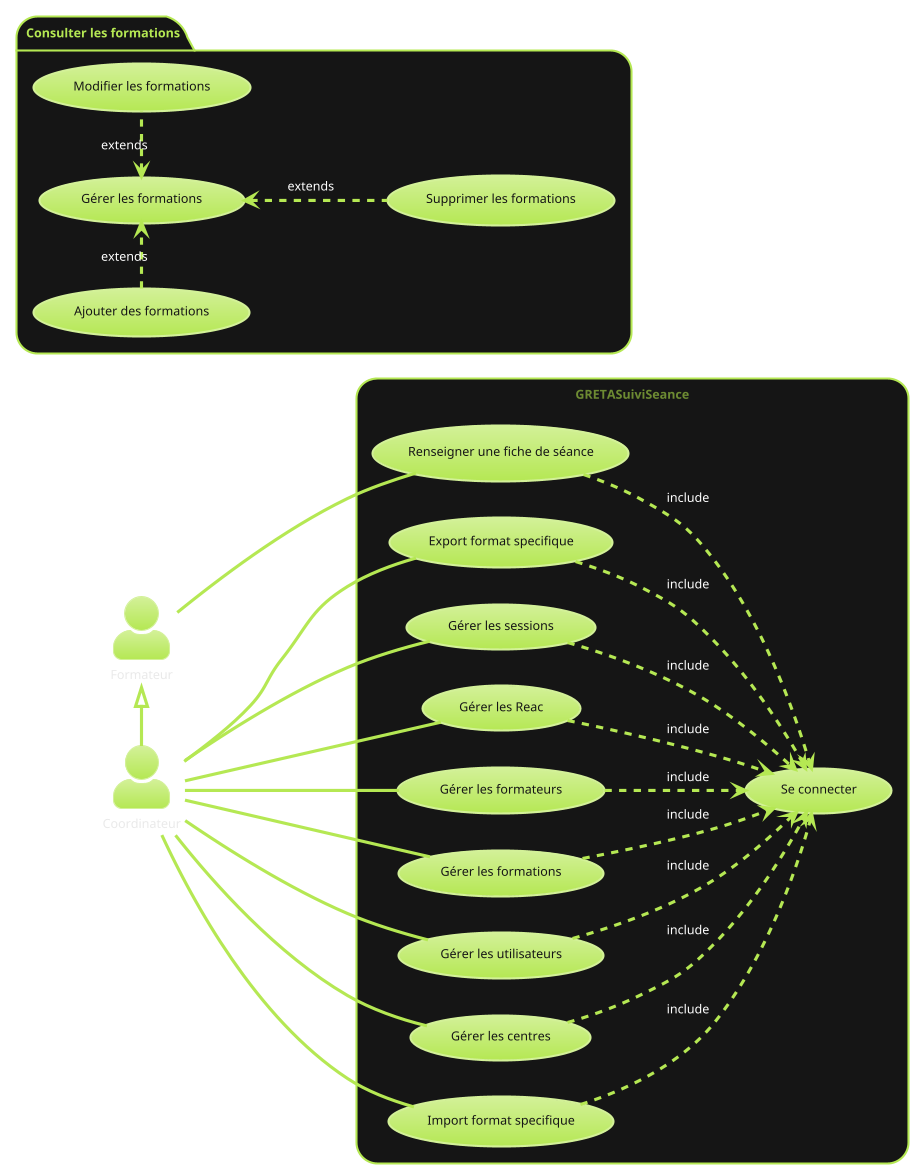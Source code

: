 @startuml
!theme hacker

left to right direction
skinparam actorStyle awesome
'note top of GRETASuiviSeance: test
actor "Formateur" as forma
actor "Coordinateur" as coor
'actor "Visiteur" as vis
rectangle GRETASuiviSeance {
  usecase "Renseigner une fiche de séance" as UC1
  usecase "Se connecter" as UC2
  usecase "Export format specifique" as UC3
  usecase "Gérer les sessions" as UC4
  usecase "Gérer les Reac" as UC5
  usecase "Gérer les formateurs" as UC6
  usecase "Gérer les formations" as UC10
  usecase "Gérer les utilisateurs" as UC11
  usecase "Gérer les centres" as UC12
  usecase "Import format specifique" as UC13
}
'vis --- UC2
forma <|- coor
forma - UC1
UC1 ..> UC2 :include
coor -- UC3
coor -- UC4
coor -- UC5
coor -- UC6
coor -- UC10
coor -- UC11
coor -- UC12
coor -- UC13

UC3 ..> UC2 :include
UC4 ..> UC2 :include
UC5 ..> UC2 :include
UC6 ..> UC2 :include
UC10 ..> UC2 :include
UC11 ..> UC2 :include
UC12 ..> UC2 :include
UC13 ..> UC2 :include


package "Consulter les formations" {

  (Gérer les formations) <. (Modifier les formations) : extends
  (Ajouter des formations) .> (Gérer les formations) : extends
(Gérer les formations) <.. (Supprimer les formations) : extends
}
@enduml

